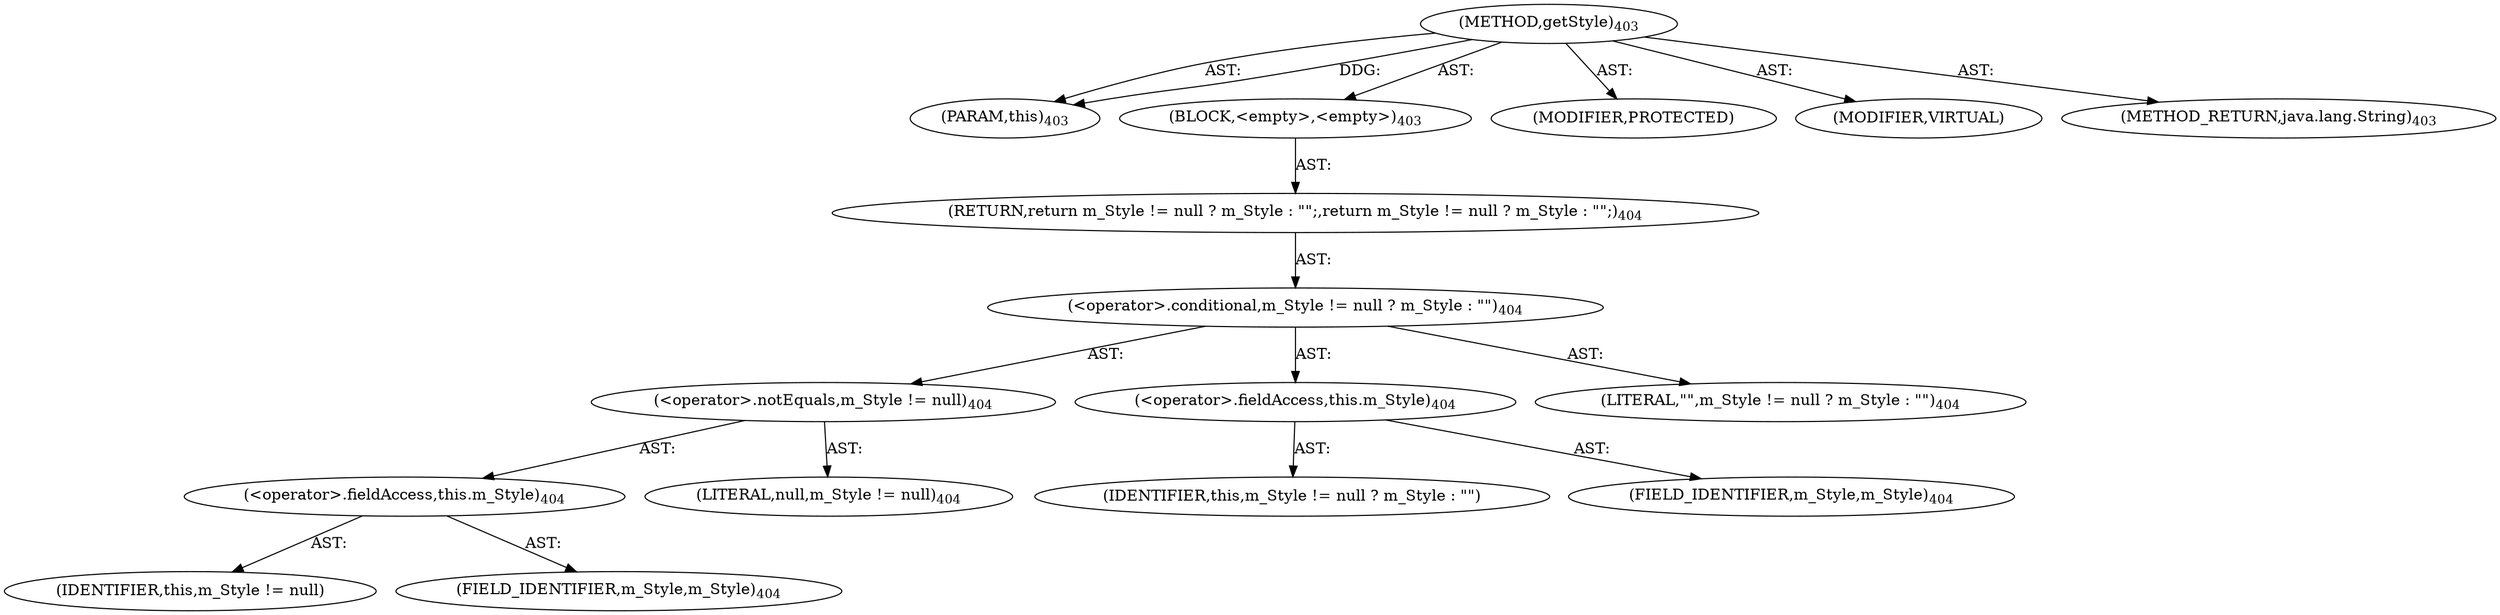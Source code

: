 digraph "getStyle" {  
"111669149732" [label = <(METHOD,getStyle)<SUB>403</SUB>> ]
"115964117061" [label = <(PARAM,this)<SUB>403</SUB>> ]
"25769803823" [label = <(BLOCK,&lt;empty&gt;,&lt;empty&gt;)<SUB>403</SUB>> ]
"146028888074" [label = <(RETURN,return m_Style != null ? m_Style : &quot;&quot;;,return m_Style != null ? m_Style : &quot;&quot;;)<SUB>404</SUB>> ]
"30064771193" [label = <(&lt;operator&gt;.conditional,m_Style != null ? m_Style : &quot;&quot;)<SUB>404</SUB>> ]
"30064771194" [label = <(&lt;operator&gt;.notEquals,m_Style != null)<SUB>404</SUB>> ]
"30064771195" [label = <(&lt;operator&gt;.fieldAccess,this.m_Style)<SUB>404</SUB>> ]
"68719476865" [label = <(IDENTIFIER,this,m_Style != null)> ]
"55834574893" [label = <(FIELD_IDENTIFIER,m_Style,m_Style)<SUB>404</SUB>> ]
"90194313233" [label = <(LITERAL,null,m_Style != null)<SUB>404</SUB>> ]
"30064771196" [label = <(&lt;operator&gt;.fieldAccess,this.m_Style)<SUB>404</SUB>> ]
"68719476866" [label = <(IDENTIFIER,this,m_Style != null ? m_Style : &quot;&quot;)> ]
"55834574894" [label = <(FIELD_IDENTIFIER,m_Style,m_Style)<SUB>404</SUB>> ]
"90194313234" [label = <(LITERAL,&quot;&quot;,m_Style != null ? m_Style : &quot;&quot;)<SUB>404</SUB>> ]
"133143986274" [label = <(MODIFIER,PROTECTED)> ]
"133143986275" [label = <(MODIFIER,VIRTUAL)> ]
"128849018916" [label = <(METHOD_RETURN,java.lang.String)<SUB>403</SUB>> ]
  "111669149732" -> "115964117061"  [ label = "AST: "] 
  "111669149732" -> "25769803823"  [ label = "AST: "] 
  "111669149732" -> "133143986274"  [ label = "AST: "] 
  "111669149732" -> "133143986275"  [ label = "AST: "] 
  "111669149732" -> "128849018916"  [ label = "AST: "] 
  "25769803823" -> "146028888074"  [ label = "AST: "] 
  "146028888074" -> "30064771193"  [ label = "AST: "] 
  "30064771193" -> "30064771194"  [ label = "AST: "] 
  "30064771193" -> "30064771196"  [ label = "AST: "] 
  "30064771193" -> "90194313234"  [ label = "AST: "] 
  "30064771194" -> "30064771195"  [ label = "AST: "] 
  "30064771194" -> "90194313233"  [ label = "AST: "] 
  "30064771195" -> "68719476865"  [ label = "AST: "] 
  "30064771195" -> "55834574893"  [ label = "AST: "] 
  "30064771196" -> "68719476866"  [ label = "AST: "] 
  "30064771196" -> "55834574894"  [ label = "AST: "] 
  "111669149732" -> "115964117061"  [ label = "DDG: "] 
}
